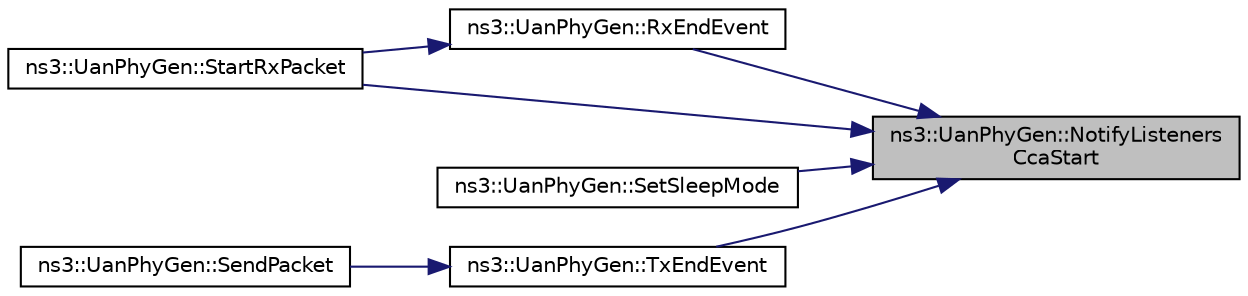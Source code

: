 digraph "ns3::UanPhyGen::NotifyListenersCcaStart"
{
 // LATEX_PDF_SIZE
  edge [fontname="Helvetica",fontsize="10",labelfontname="Helvetica",labelfontsize="10"];
  node [fontname="Helvetica",fontsize="10",shape=record];
  rankdir="RL";
  Node1 [label="ns3::UanPhyGen::NotifyListeners\lCcaStart",height=0.2,width=0.4,color="black", fillcolor="grey75", style="filled", fontcolor="black",tooltip="Call UanListener::NotifyCcaStart on all listeners."];
  Node1 -> Node2 [dir="back",color="midnightblue",fontsize="10",style="solid",fontname="Helvetica"];
  Node2 [label="ns3::UanPhyGen::RxEndEvent",height=0.2,width=0.4,color="black", fillcolor="white", style="filled",URL="$classns3_1_1_uan_phy_gen.html#ad25812a8416a7441e4f909d52e13745e",tooltip="Event to process end of packet reception."];
  Node2 -> Node3 [dir="back",color="midnightblue",fontsize="10",style="solid",fontname="Helvetica"];
  Node3 [label="ns3::UanPhyGen::StartRxPacket",height=0.2,width=0.4,color="black", fillcolor="white", style="filled",URL="$classns3_1_1_uan_phy_gen.html#a33d2cfb97710cff791b87ec7d864107b",tooltip="Packet arriving from channel: i.e."];
  Node1 -> Node4 [dir="back",color="midnightblue",fontsize="10",style="solid",fontname="Helvetica"];
  Node4 [label="ns3::UanPhyGen::SetSleepMode",height=0.2,width=0.4,color="black", fillcolor="white", style="filled",URL="$classns3_1_1_uan_phy_gen.html#a369ebf7fc27b40975ddf6a03f4e9c3e8",tooltip="Set the Phy SLEEP mode."];
  Node1 -> Node3 [dir="back",color="midnightblue",fontsize="10",style="solid",fontname="Helvetica"];
  Node1 -> Node5 [dir="back",color="midnightblue",fontsize="10",style="solid",fontname="Helvetica"];
  Node5 [label="ns3::UanPhyGen::TxEndEvent",height=0.2,width=0.4,color="black", fillcolor="white", style="filled",URL="$classns3_1_1_uan_phy_gen.html#abcecb83f345e810a8ee8b2a604097037",tooltip="Event to process end of packet transmission."];
  Node5 -> Node6 [dir="back",color="midnightblue",fontsize="10",style="solid",fontname="Helvetica"];
  Node6 [label="ns3::UanPhyGen::SendPacket",height=0.2,width=0.4,color="black", fillcolor="white", style="filled",URL="$classns3_1_1_uan_phy_gen.html#a7a777fecd8c286f179e05f9708d65213",tooltip="Send a packet using a specific transmission mode."];
}
